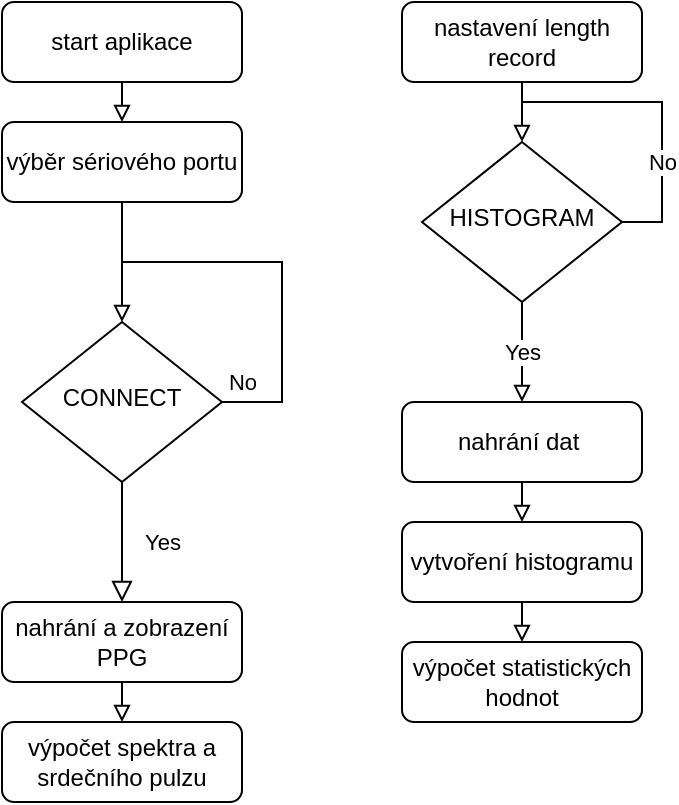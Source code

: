 <mxfile version="14.6.13" type="device"><diagram id="C5RBs43oDa-KdzZeNtuy" name="Page-1"><mxGraphModel dx="1422" dy="942" grid="1" gridSize="10" guides="1" tooltips="1" connect="1" arrows="1" fold="1" page="1" pageScale="1" pageWidth="827" pageHeight="1169" math="0" shadow="0"><root><mxCell id="WIyWlLk6GJQsqaUBKTNV-0"/><mxCell id="WIyWlLk6GJQsqaUBKTNV-1" parent="WIyWlLk6GJQsqaUBKTNV-0"/><mxCell id="6QNPU0UkNnNjEwkiCqyS-2" style="edgeStyle=orthogonalEdgeStyle;rounded=0;orthogonalLoop=1;jettySize=auto;html=1;exitX=0.5;exitY=1;exitDx=0;exitDy=0;entryX=0.5;entryY=0;entryDx=0;entryDy=0;endArrow=block;endFill=0;" edge="1" parent="WIyWlLk6GJQsqaUBKTNV-1" source="WIyWlLk6GJQsqaUBKTNV-3" target="6QNPU0UkNnNjEwkiCqyS-1"><mxGeometry relative="1" as="geometry"/></mxCell><mxCell id="WIyWlLk6GJQsqaUBKTNV-3" value="start aplikace" style="rounded=1;whiteSpace=wrap;html=1;fontSize=12;glass=0;strokeWidth=1;shadow=0;" parent="WIyWlLk6GJQsqaUBKTNV-1" vertex="1"><mxGeometry x="160" y="30" width="120" height="40" as="geometry"/></mxCell><mxCell id="WIyWlLk6GJQsqaUBKTNV-4" value="Yes" style="rounded=0;html=1;jettySize=auto;orthogonalLoop=1;fontSize=11;endArrow=block;endFill=0;endSize=8;strokeWidth=1;shadow=0;labelBackgroundColor=none;edgeStyle=orthogonalEdgeStyle;" parent="WIyWlLk6GJQsqaUBKTNV-1" source="WIyWlLk6GJQsqaUBKTNV-6" edge="1"><mxGeometry y="20" relative="1" as="geometry"><mxPoint as="offset"/><mxPoint x="220" y="330" as="targetPoint"/></mxGeometry></mxCell><mxCell id="WIyWlLk6GJQsqaUBKTNV-5" value="No" style="edgeStyle=orthogonalEdgeStyle;rounded=0;html=1;jettySize=auto;orthogonalLoop=1;fontSize=11;endArrow=none;endFill=0;endSize=8;strokeWidth=1;shadow=0;labelBackgroundColor=none;" parent="WIyWlLk6GJQsqaUBKTNV-1" source="WIyWlLk6GJQsqaUBKTNV-6" edge="1"><mxGeometry x="-0.895" y="10" relative="1" as="geometry"><mxPoint as="offset"/><mxPoint x="220" y="150" as="targetPoint"/><Array as="points"><mxPoint x="300" y="230"/><mxPoint x="300" y="160"/><mxPoint x="220" y="160"/></Array></mxGeometry></mxCell><mxCell id="WIyWlLk6GJQsqaUBKTNV-6" value="CONNECT" style="rhombus;whiteSpace=wrap;html=1;shadow=0;fontFamily=Helvetica;fontSize=12;align=center;strokeWidth=1;spacing=6;spacingTop=-4;" parent="WIyWlLk6GJQsqaUBKTNV-1" vertex="1"><mxGeometry x="170" y="190" width="100" height="80" as="geometry"/></mxCell><mxCell id="6QNPU0UkNnNjEwkiCqyS-3" style="edgeStyle=orthogonalEdgeStyle;rounded=0;orthogonalLoop=1;jettySize=auto;html=1;exitX=0.5;exitY=1;exitDx=0;exitDy=0;entryX=0.5;entryY=0;entryDx=0;entryDy=0;endArrow=block;endFill=0;" edge="1" parent="WIyWlLk6GJQsqaUBKTNV-1" source="6QNPU0UkNnNjEwkiCqyS-1" target="WIyWlLk6GJQsqaUBKTNV-6"><mxGeometry relative="1" as="geometry"/></mxCell><mxCell id="6QNPU0UkNnNjEwkiCqyS-1" value="výběr sériového portu" style="rounded=1;whiteSpace=wrap;html=1;fontSize=12;glass=0;strokeWidth=1;shadow=0;" vertex="1" parent="WIyWlLk6GJQsqaUBKTNV-1"><mxGeometry x="160" y="90" width="120" height="40" as="geometry"/></mxCell><mxCell id="6QNPU0UkNnNjEwkiCqyS-7" style="edgeStyle=orthogonalEdgeStyle;rounded=0;orthogonalLoop=1;jettySize=auto;html=1;exitX=0.5;exitY=1;exitDx=0;exitDy=0;entryX=0.5;entryY=0;entryDx=0;entryDy=0;endArrow=block;endFill=0;" edge="1" parent="WIyWlLk6GJQsqaUBKTNV-1" source="6QNPU0UkNnNjEwkiCqyS-5" target="6QNPU0UkNnNjEwkiCqyS-6"><mxGeometry relative="1" as="geometry"/></mxCell><mxCell id="6QNPU0UkNnNjEwkiCqyS-5" value="nahrání a zobrazení PPG" style="rounded=1;whiteSpace=wrap;html=1;fontSize=12;glass=0;strokeWidth=1;shadow=0;" vertex="1" parent="WIyWlLk6GJQsqaUBKTNV-1"><mxGeometry x="160" y="330" width="120" height="40" as="geometry"/></mxCell><mxCell id="6QNPU0UkNnNjEwkiCqyS-6" value="výpočet spektra a srdečního pulzu" style="rounded=1;whiteSpace=wrap;html=1;fontSize=12;glass=0;strokeWidth=1;shadow=0;" vertex="1" parent="WIyWlLk6GJQsqaUBKTNV-1"><mxGeometry x="160" y="390" width="120" height="40" as="geometry"/></mxCell><mxCell id="6QNPU0UkNnNjEwkiCqyS-13" style="edgeStyle=orthogonalEdgeStyle;rounded=0;orthogonalLoop=1;jettySize=auto;html=1;exitX=0.5;exitY=1;exitDx=0;exitDy=0;entryX=0.5;entryY=0;entryDx=0;entryDy=0;endArrow=block;endFill=0;" edge="1" parent="WIyWlLk6GJQsqaUBKTNV-1" source="6QNPU0UkNnNjEwkiCqyS-8" target="6QNPU0UkNnNjEwkiCqyS-10"><mxGeometry relative="1" as="geometry"/></mxCell><mxCell id="6QNPU0UkNnNjEwkiCqyS-8" value="nahrání dat&amp;nbsp;&lt;span style=&quot;color: rgba(0 , 0 , 0 , 0) ; font-family: monospace ; font-size: 0px&quot;&gt;%3CmxGraphModel%3E%3Croot%3E%3CmxCell%20id%3D%220%22%2F%3E%3CmxCell%20id%3D%221%22%20parent%3D%220%22%2F%3E%3CmxCell%20id%3D%222%22%20value%3D%22v%C3%BDpo%C4%8Det%20spektra%20a%20srde%C4%8Dn%C3%ADho%20pulzu%22%20style%3D%22rounded%3D1%3BwhiteSpace%3Dwrap%3Bhtml%3D1%3BfontSize%3D12%3Bglass%3D0%3BstrokeWidth%3D1%3Bshadow%3D0%3B%22%20vertex%3D%221%22%20parent%3D%221%22%3E%3CmxGeometry%20x%3D%22160%22%20y%3D%22390%22%20width%3D%22120%22%20height%3D%2240%22%20as%3D%22geometry%22%2F%3E%3C%2FmxCell%3E%3C%2Froot%3E%3C%2FmxGraphModel%3E&lt;/span&gt;" style="rounded=1;whiteSpace=wrap;html=1;fontSize=12;glass=0;strokeWidth=1;shadow=0;" vertex="1" parent="WIyWlLk6GJQsqaUBKTNV-1"><mxGeometry x="360" y="230" width="120" height="40" as="geometry"/></mxCell><mxCell id="6QNPU0UkNnNjEwkiCqyS-17" style="edgeStyle=orthogonalEdgeStyle;rounded=0;orthogonalLoop=1;jettySize=auto;html=1;exitX=0.5;exitY=1;exitDx=0;exitDy=0;entryX=0.5;entryY=0;entryDx=0;entryDy=0;endArrow=block;endFill=0;" edge="1" parent="WIyWlLk6GJQsqaUBKTNV-1" source="6QNPU0UkNnNjEwkiCqyS-9" target="6QNPU0UkNnNjEwkiCqyS-15"><mxGeometry relative="1" as="geometry"/></mxCell><mxCell id="6QNPU0UkNnNjEwkiCqyS-9" value="nastavení length record" style="rounded=1;whiteSpace=wrap;html=1;fontSize=12;glass=0;strokeWidth=1;shadow=0;" vertex="1" parent="WIyWlLk6GJQsqaUBKTNV-1"><mxGeometry x="360" y="30" width="120" height="40" as="geometry"/></mxCell><mxCell id="6QNPU0UkNnNjEwkiCqyS-14" style="edgeStyle=orthogonalEdgeStyle;rounded=0;orthogonalLoop=1;jettySize=auto;html=1;exitX=0.5;exitY=1;exitDx=0;exitDy=0;entryX=0.5;entryY=0;entryDx=0;entryDy=0;endArrow=block;endFill=0;" edge="1" parent="WIyWlLk6GJQsqaUBKTNV-1" source="6QNPU0UkNnNjEwkiCqyS-10" target="6QNPU0UkNnNjEwkiCqyS-11"><mxGeometry relative="1" as="geometry"/></mxCell><mxCell id="6QNPU0UkNnNjEwkiCqyS-10" value="vytvoření histogramu" style="rounded=1;whiteSpace=wrap;html=1;fontSize=12;glass=0;strokeWidth=1;shadow=0;" vertex="1" parent="WIyWlLk6GJQsqaUBKTNV-1"><mxGeometry x="360" y="290" width="120" height="40" as="geometry"/></mxCell><mxCell id="6QNPU0UkNnNjEwkiCqyS-11" value="výpočet statistických hodnot" style="rounded=1;whiteSpace=wrap;html=1;fontSize=12;glass=0;strokeWidth=1;shadow=0;" vertex="1" parent="WIyWlLk6GJQsqaUBKTNV-1"><mxGeometry x="360" y="350" width="120" height="40" as="geometry"/></mxCell><mxCell id="6QNPU0UkNnNjEwkiCqyS-16" value="Yes" style="edgeStyle=orthogonalEdgeStyle;rounded=0;orthogonalLoop=1;jettySize=auto;html=1;exitX=0.5;exitY=1;exitDx=0;exitDy=0;endArrow=block;endFill=0;" edge="1" parent="WIyWlLk6GJQsqaUBKTNV-1" source="6QNPU0UkNnNjEwkiCqyS-15" target="6QNPU0UkNnNjEwkiCqyS-8"><mxGeometry relative="1" as="geometry"><mxPoint x="420" y="210" as="sourcePoint"/></mxGeometry></mxCell><mxCell id="6QNPU0UkNnNjEwkiCqyS-18" style="edgeStyle=orthogonalEdgeStyle;rounded=0;orthogonalLoop=1;jettySize=auto;html=1;exitX=1;exitY=0.5;exitDx=0;exitDy=0;entryX=0.5;entryY=1;entryDx=0;entryDy=0;endArrow=none;endFill=0;" edge="1" parent="WIyWlLk6GJQsqaUBKTNV-1" source="6QNPU0UkNnNjEwkiCqyS-15" target="6QNPU0UkNnNjEwkiCqyS-9"><mxGeometry relative="1" as="geometry"><Array as="points"><mxPoint x="490" y="140"/><mxPoint x="490" y="80"/><mxPoint x="420" y="80"/></Array></mxGeometry></mxCell><mxCell id="6QNPU0UkNnNjEwkiCqyS-20" value="No" style="edgeLabel;html=1;align=center;verticalAlign=middle;resizable=0;points=[];" vertex="1" connectable="0" parent="6QNPU0UkNnNjEwkiCqyS-18"><mxGeometry x="-0.562" relative="1" as="geometry"><mxPoint y="-15" as="offset"/></mxGeometry></mxCell><mxCell id="6QNPU0UkNnNjEwkiCqyS-15" value="HISTOGRAM" style="rhombus;whiteSpace=wrap;html=1;shadow=0;fontFamily=Helvetica;fontSize=12;align=center;strokeWidth=1;spacing=6;spacingTop=-4;" vertex="1" parent="WIyWlLk6GJQsqaUBKTNV-1"><mxGeometry x="370" y="100" width="100" height="80" as="geometry"/></mxCell></root></mxGraphModel></diagram></mxfile>